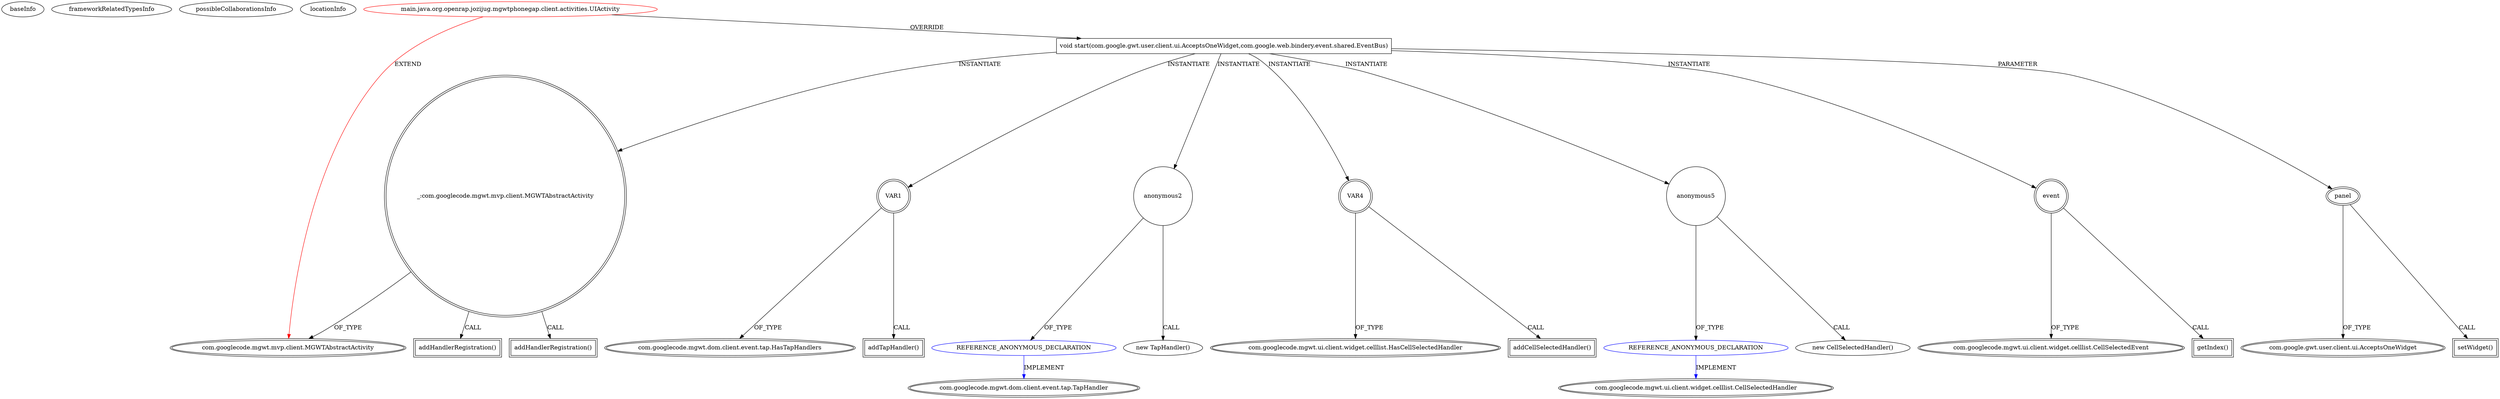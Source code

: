 digraph {
baseInfo[graphId=4371,category="extension_graph",isAnonymous=false,possibleRelation=true]
frameworkRelatedTypesInfo[0="com.googlecode.mgwt.mvp.client.MGWTAbstractActivity"]
possibleCollaborationsInfo[0="4371~OVERRIDING_METHOD_DECLARATION-INSTANTIATION-~com.googlecode.mgwt.mvp.client.MGWTAbstractActivity ~com.googlecode.mgwt.ui.client.widget.celllist.CellSelectedHandler ~false~true",1="4371~OVERRIDING_METHOD_DECLARATION-INSTANTIATION-~com.googlecode.mgwt.mvp.client.MGWTAbstractActivity ~com.googlecode.mgwt.dom.client.event.tap.TapHandler ~false~true"]
locationInfo[projectName="rjdkolb-jozijug_phonegapdemo",filePath="/rjdkolb-jozijug_phonegapdemo/jozijug_phonegapdemo-master/src/main/java/org/openrap/jozijug/mgwtphonegap/client/activities/UIActivity.java",contextSignature="UIActivity",graphId="4371"]
0[label="main.java.org.openrap.jozijug.mgwtphonegap.client.activities.UIActivity",vertexType="ROOT_CLIENT_CLASS_DECLARATION",isFrameworkType=false,color=red]
1[label="com.googlecode.mgwt.mvp.client.MGWTAbstractActivity",vertexType="FRAMEWORK_CLASS_TYPE",isFrameworkType=true,peripheries=2]
2[label="void start(com.google.gwt.user.client.ui.AcceptsOneWidget,com.google.web.bindery.event.shared.EventBus)",vertexType="OVERRIDING_METHOD_DECLARATION",isFrameworkType=false,shape=box]
3[label="panel",vertexType="PARAMETER_DECLARATION",isFrameworkType=true,peripheries=2]
4[label="com.google.gwt.user.client.ui.AcceptsOneWidget",vertexType="FRAMEWORK_INTERFACE_TYPE",isFrameworkType=true,peripheries=2]
5[label="_:com.googlecode.mgwt.mvp.client.MGWTAbstractActivity",vertexType="VARIABLE_EXPRESION",isFrameworkType=true,peripheries=2,shape=circle]
6[label="addHandlerRegistration()",vertexType="INSIDE_CALL",isFrameworkType=true,peripheries=2,shape=box]
8[label="VAR1",vertexType="VARIABLE_EXPRESION",isFrameworkType=true,peripheries=2,shape=circle]
10[label="com.googlecode.mgwt.dom.client.event.tap.HasTapHandlers",vertexType="FRAMEWORK_INTERFACE_TYPE",isFrameworkType=true,peripheries=2]
9[label="addTapHandler()",vertexType="INSIDE_CALL",isFrameworkType=true,peripheries=2,shape=box]
12[label="anonymous2",vertexType="VARIABLE_EXPRESION",isFrameworkType=false,shape=circle]
13[label="REFERENCE_ANONYMOUS_DECLARATION",vertexType="REFERENCE_ANONYMOUS_DECLARATION",isFrameworkType=false,color=blue]
14[label="com.googlecode.mgwt.dom.client.event.tap.TapHandler",vertexType="FRAMEWORK_INTERFACE_TYPE",isFrameworkType=true,peripheries=2]
11[label="new TapHandler()",vertexType="CONSTRUCTOR_CALL",isFrameworkType=false]
16[label="addHandlerRegistration()",vertexType="INSIDE_CALL",isFrameworkType=true,peripheries=2,shape=box]
17[label="VAR4",vertexType="VARIABLE_EXPRESION",isFrameworkType=true,peripheries=2,shape=circle]
19[label="com.googlecode.mgwt.ui.client.widget.celllist.HasCellSelectedHandler",vertexType="FRAMEWORK_INTERFACE_TYPE",isFrameworkType=true,peripheries=2]
18[label="addCellSelectedHandler()",vertexType="INSIDE_CALL",isFrameworkType=true,peripheries=2,shape=box]
21[label="anonymous5",vertexType="VARIABLE_EXPRESION",isFrameworkType=false,shape=circle]
22[label="REFERENCE_ANONYMOUS_DECLARATION",vertexType="REFERENCE_ANONYMOUS_DECLARATION",isFrameworkType=false,color=blue]
23[label="com.googlecode.mgwt.ui.client.widget.celllist.CellSelectedHandler",vertexType="FRAMEWORK_INTERFACE_TYPE",isFrameworkType=true,peripheries=2]
20[label="new CellSelectedHandler()",vertexType="CONSTRUCTOR_CALL",isFrameworkType=false]
24[label="event",vertexType="VARIABLE_EXPRESION",isFrameworkType=true,peripheries=2,shape=circle]
26[label="com.googlecode.mgwt.ui.client.widget.celllist.CellSelectedEvent",vertexType="FRAMEWORK_CLASS_TYPE",isFrameworkType=true,peripheries=2]
25[label="getIndex()",vertexType="INSIDE_CALL",isFrameworkType=true,peripheries=2,shape=box]
28[label="setWidget()",vertexType="INSIDE_CALL",isFrameworkType=true,peripheries=2,shape=box]
0->1[label="EXTEND",color=red]
0->2[label="OVERRIDE"]
3->4[label="OF_TYPE"]
2->3[label="PARAMETER"]
2->5[label="INSTANTIATE"]
5->1[label="OF_TYPE"]
5->6[label="CALL"]
2->8[label="INSTANTIATE"]
8->10[label="OF_TYPE"]
8->9[label="CALL"]
2->12[label="INSTANTIATE"]
13->14[label="IMPLEMENT",color=blue]
12->13[label="OF_TYPE"]
12->11[label="CALL"]
5->16[label="CALL"]
2->17[label="INSTANTIATE"]
17->19[label="OF_TYPE"]
17->18[label="CALL"]
2->21[label="INSTANTIATE"]
22->23[label="IMPLEMENT",color=blue]
21->22[label="OF_TYPE"]
21->20[label="CALL"]
2->24[label="INSTANTIATE"]
24->26[label="OF_TYPE"]
24->25[label="CALL"]
3->28[label="CALL"]
}
